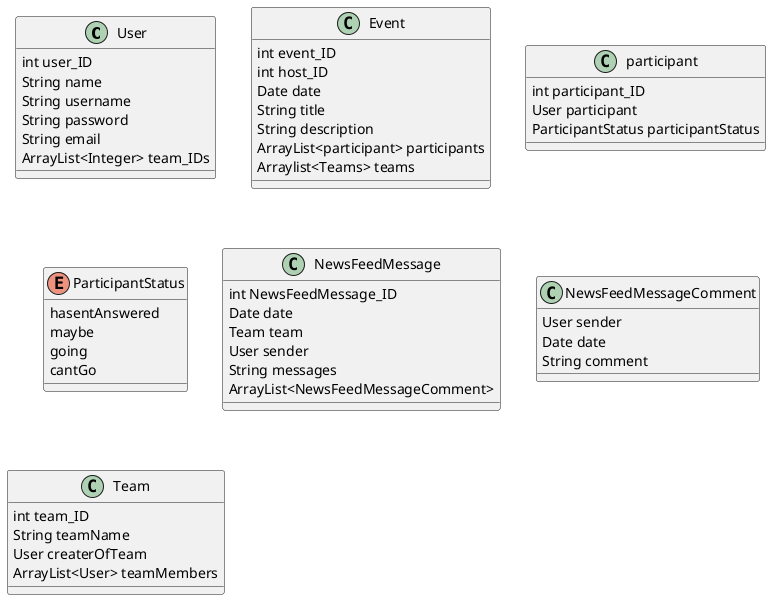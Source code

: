 @startuml
class User{
    int user_ID
    String name
    String username
    String password
    String email
    ArrayList<Integer> team_IDs
}

class Event{
    int event_ID
    int host_ID
    Date date
    String title
    String description
    ArrayList<participant> participants
    Arraylist<Teams> teams
}

class participant{
    int participant_ID
    User participant
    ParticipantStatus participantStatus
}

enum ParticipantStatus{
    hasentAnswered
    maybe
    going
    cantGo
}

class NewsFeedMessage{
    int NewsFeedMessage_ID
    Date date
    Team team
    User sender
    String messages
    ArrayList<NewsFeedMessageComment>
}

class NewsFeedMessageComment{
    User sender
    Date date
    String comment
}

class Team{
    int team_ID
    String teamName
    User createrOfTeam
    ArrayList<User> teamMembers
}

@enduml